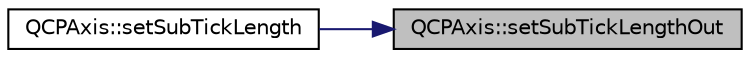 digraph "QCPAxis::setSubTickLengthOut"
{
 // LATEX_PDF_SIZE
  edge [fontname="Helvetica",fontsize="10",labelfontname="Helvetica",labelfontsize="10"];
  node [fontname="Helvetica",fontsize="10",shape=record];
  rankdir="RL";
  Node1 [label="QCPAxis::setSubTickLengthOut",height=0.2,width=0.4,color="black", fillcolor="grey75", style="filled", fontcolor="black",tooltip=" "];
  Node1 -> Node2 [dir="back",color="midnightblue",fontsize="10",style="solid",fontname="Helvetica"];
  Node2 [label="QCPAxis::setSubTickLength",height=0.2,width=0.4,color="black", fillcolor="white", style="filled",URL="$classQCPAxis.html#ab702d6fd42fc620607435339a1c2a2e1",tooltip=" "];
}
